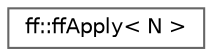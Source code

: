 digraph "类继承关系图"
{
 // LATEX_PDF_SIZE
  bgcolor="transparent";
  edge [fontname=Helvetica,fontsize=10,labelfontname=Helvetica,labelfontsize=10];
  node [fontname=Helvetica,fontsize=10,shape=box,height=0.2,width=0.4];
  rankdir="LR";
  Node0 [id="Node000000",label="ff::ffApply\< N \>",height=0.2,width=0.4,color="grey40", fillcolor="white", style="filled",URL="$structff_1_1ff_apply.html",tooltip=" "];
}
